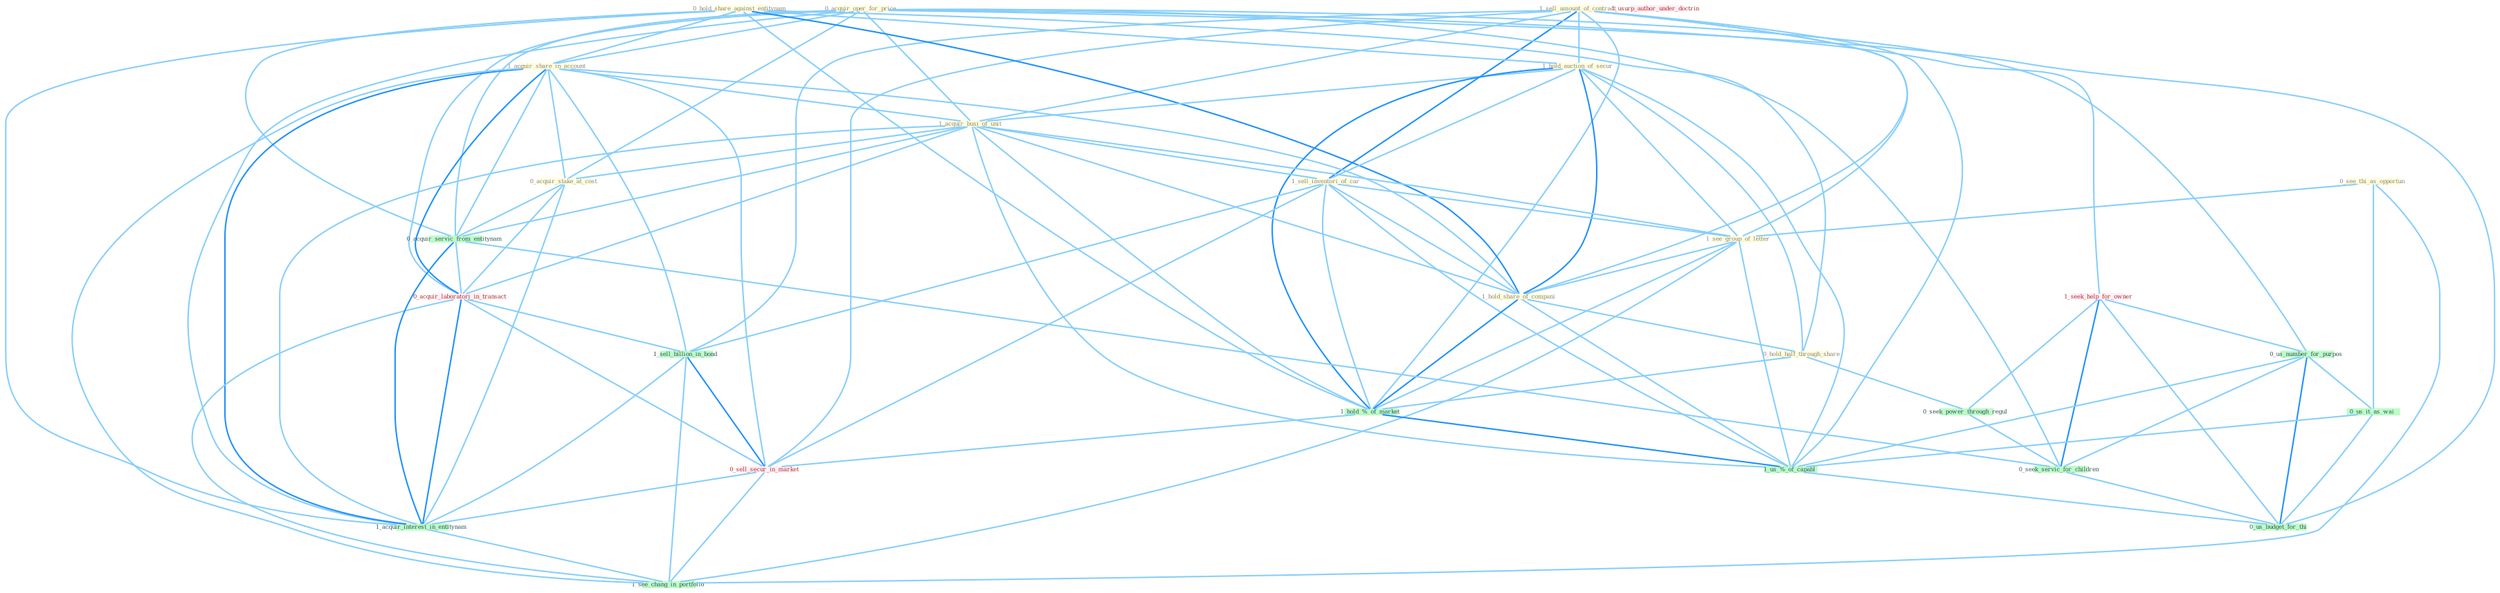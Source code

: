 Graph G{ 
    node
    [shape=polygon,style=filled,width=.5,height=.06,color="#BDFCC9",fixedsize=true,fontsize=4,
    fontcolor="#2f4f4f"];
    {node
    [color="#ffffe0", fontcolor="#8b7d6b"] "1_sell_amount_of_contract " "0_acquir_oper_for_price " "0_hold_share_against_entitynam " "1_acquir_share_in_account " "1_hold_auction_of_secur " "0_see_thi_as_opportun " "1_acquir_busi_of_unit " "0_acquir_stake_at_cost " "1_sell_inventori_of_car " "1_see_group_of_letter " "1_hold_share_of_compani " "0_hold_half_through_share "}
{node [color="#fff0f5", fontcolor="#b22222"] "1_seek_help_for_owner " "0_acquir_laboratori_in_transact " "1_usurp_author_under_doctrin " "0_sell_secur_in_market "}
edge [color="#B0E2FF"];

	"1_sell_amount_of_contract " -- "1_hold_auction_of_secur " [w="1", color="#87cefa" ];
	"1_sell_amount_of_contract " -- "1_acquir_busi_of_unit " [w="1", color="#87cefa" ];
	"1_sell_amount_of_contract " -- "1_sell_inventori_of_car " [w="2", color="#1e90ff" , len=0.8];
	"1_sell_amount_of_contract " -- "1_see_group_of_letter " [w="1", color="#87cefa" ];
	"1_sell_amount_of_contract " -- "1_hold_share_of_compani " [w="1", color="#87cefa" ];
	"1_sell_amount_of_contract " -- "1_hold_%_of_market " [w="1", color="#87cefa" ];
	"1_sell_amount_of_contract " -- "1_sell_billion_in_bond " [w="1", color="#87cefa" ];
	"1_sell_amount_of_contract " -- "1_us_%_of_capabl " [w="1", color="#87cefa" ];
	"1_sell_amount_of_contract " -- "0_sell_secur_in_market " [w="1", color="#87cefa" ];
	"0_acquir_oper_for_price " -- "1_acquir_share_in_account " [w="1", color="#87cefa" ];
	"0_acquir_oper_for_price " -- "1_acquir_busi_of_unit " [w="1", color="#87cefa" ];
	"0_acquir_oper_for_price " -- "0_acquir_stake_at_cost " [w="1", color="#87cefa" ];
	"0_acquir_oper_for_price " -- "1_seek_help_for_owner " [w="1", color="#87cefa" ];
	"0_acquir_oper_for_price " -- "0_acquir_servic_from_entitynam " [w="1", color="#87cefa" ];
	"0_acquir_oper_for_price " -- "0_us_number_for_purpos " [w="1", color="#87cefa" ];
	"0_acquir_oper_for_price " -- "0_acquir_laboratori_in_transact " [w="1", color="#87cefa" ];
	"0_acquir_oper_for_price " -- "1_acquir_interest_in_entitynam " [w="1", color="#87cefa" ];
	"0_acquir_oper_for_price " -- "0_seek_servic_for_children " [w="1", color="#87cefa" ];
	"0_acquir_oper_for_price " -- "0_us_budget_for_thi " [w="1", color="#87cefa" ];
	"0_hold_share_against_entitynam " -- "1_acquir_share_in_account " [w="1", color="#87cefa" ];
	"0_hold_share_against_entitynam " -- "1_hold_auction_of_secur " [w="1", color="#87cefa" ];
	"0_hold_share_against_entitynam " -- "1_hold_share_of_compani " [w="2", color="#1e90ff" , len=0.8];
	"0_hold_share_against_entitynam " -- "0_hold_half_through_share " [w="1", color="#87cefa" ];
	"0_hold_share_against_entitynam " -- "0_acquir_servic_from_entitynam " [w="1", color="#87cefa" ];
	"0_hold_share_against_entitynam " -- "1_hold_%_of_market " [w="1", color="#87cefa" ];
	"0_hold_share_against_entitynam " -- "1_acquir_interest_in_entitynam " [w="1", color="#87cefa" ];
	"1_acquir_share_in_account " -- "1_acquir_busi_of_unit " [w="1", color="#87cefa" ];
	"1_acquir_share_in_account " -- "0_acquir_stake_at_cost " [w="1", color="#87cefa" ];
	"1_acquir_share_in_account " -- "1_hold_share_of_compani " [w="1", color="#87cefa" ];
	"1_acquir_share_in_account " -- "0_acquir_servic_from_entitynam " [w="1", color="#87cefa" ];
	"1_acquir_share_in_account " -- "0_acquir_laboratori_in_transact " [w="2", color="#1e90ff" , len=0.8];
	"1_acquir_share_in_account " -- "1_sell_billion_in_bond " [w="1", color="#87cefa" ];
	"1_acquir_share_in_account " -- "0_sell_secur_in_market " [w="1", color="#87cefa" ];
	"1_acquir_share_in_account " -- "1_acquir_interest_in_entitynam " [w="2", color="#1e90ff" , len=0.8];
	"1_acquir_share_in_account " -- "1_see_chang_in_portfolio " [w="1", color="#87cefa" ];
	"1_hold_auction_of_secur " -- "1_acquir_busi_of_unit " [w="1", color="#87cefa" ];
	"1_hold_auction_of_secur " -- "1_sell_inventori_of_car " [w="1", color="#87cefa" ];
	"1_hold_auction_of_secur " -- "1_see_group_of_letter " [w="1", color="#87cefa" ];
	"1_hold_auction_of_secur " -- "1_hold_share_of_compani " [w="2", color="#1e90ff" , len=0.8];
	"1_hold_auction_of_secur " -- "0_hold_half_through_share " [w="1", color="#87cefa" ];
	"1_hold_auction_of_secur " -- "1_hold_%_of_market " [w="2", color="#1e90ff" , len=0.8];
	"1_hold_auction_of_secur " -- "1_us_%_of_capabl " [w="1", color="#87cefa" ];
	"0_see_thi_as_opportun " -- "1_see_group_of_letter " [w="1", color="#87cefa" ];
	"0_see_thi_as_opportun " -- "0_us_it_as_wai " [w="1", color="#87cefa" ];
	"0_see_thi_as_opportun " -- "1_see_chang_in_portfolio " [w="1", color="#87cefa" ];
	"1_acquir_busi_of_unit " -- "0_acquir_stake_at_cost " [w="1", color="#87cefa" ];
	"1_acquir_busi_of_unit " -- "1_sell_inventori_of_car " [w="1", color="#87cefa" ];
	"1_acquir_busi_of_unit " -- "1_see_group_of_letter " [w="1", color="#87cefa" ];
	"1_acquir_busi_of_unit " -- "1_hold_share_of_compani " [w="1", color="#87cefa" ];
	"1_acquir_busi_of_unit " -- "0_acquir_servic_from_entitynam " [w="1", color="#87cefa" ];
	"1_acquir_busi_of_unit " -- "1_hold_%_of_market " [w="1", color="#87cefa" ];
	"1_acquir_busi_of_unit " -- "0_acquir_laboratori_in_transact " [w="1", color="#87cefa" ];
	"1_acquir_busi_of_unit " -- "1_us_%_of_capabl " [w="1", color="#87cefa" ];
	"1_acquir_busi_of_unit " -- "1_acquir_interest_in_entitynam " [w="1", color="#87cefa" ];
	"0_acquir_stake_at_cost " -- "0_acquir_servic_from_entitynam " [w="1", color="#87cefa" ];
	"0_acquir_stake_at_cost " -- "0_acquir_laboratori_in_transact " [w="1", color="#87cefa" ];
	"0_acquir_stake_at_cost " -- "1_acquir_interest_in_entitynam " [w="1", color="#87cefa" ];
	"1_sell_inventori_of_car " -- "1_see_group_of_letter " [w="1", color="#87cefa" ];
	"1_sell_inventori_of_car " -- "1_hold_share_of_compani " [w="1", color="#87cefa" ];
	"1_sell_inventori_of_car " -- "1_hold_%_of_market " [w="1", color="#87cefa" ];
	"1_sell_inventori_of_car " -- "1_sell_billion_in_bond " [w="1", color="#87cefa" ];
	"1_sell_inventori_of_car " -- "1_us_%_of_capabl " [w="1", color="#87cefa" ];
	"1_sell_inventori_of_car " -- "0_sell_secur_in_market " [w="1", color="#87cefa" ];
	"1_see_group_of_letter " -- "1_hold_share_of_compani " [w="1", color="#87cefa" ];
	"1_see_group_of_letter " -- "1_hold_%_of_market " [w="1", color="#87cefa" ];
	"1_see_group_of_letter " -- "1_us_%_of_capabl " [w="1", color="#87cefa" ];
	"1_see_group_of_letter " -- "1_see_chang_in_portfolio " [w="1", color="#87cefa" ];
	"1_hold_share_of_compani " -- "0_hold_half_through_share " [w="1", color="#87cefa" ];
	"1_hold_share_of_compani " -- "1_hold_%_of_market " [w="2", color="#1e90ff" , len=0.8];
	"1_hold_share_of_compani " -- "1_us_%_of_capabl " [w="1", color="#87cefa" ];
	"0_hold_half_through_share " -- "1_hold_%_of_market " [w="1", color="#87cefa" ];
	"0_hold_half_through_share " -- "0_seek_power_through_regul " [w="1", color="#87cefa" ];
	"1_seek_help_for_owner " -- "0_seek_power_through_regul " [w="1", color="#87cefa" ];
	"1_seek_help_for_owner " -- "0_us_number_for_purpos " [w="1", color="#87cefa" ];
	"1_seek_help_for_owner " -- "0_seek_servic_for_children " [w="2", color="#1e90ff" , len=0.8];
	"1_seek_help_for_owner " -- "0_us_budget_for_thi " [w="1", color="#87cefa" ];
	"0_acquir_servic_from_entitynam " -- "0_acquir_laboratori_in_transact " [w="1", color="#87cefa" ];
	"0_acquir_servic_from_entitynam " -- "1_acquir_interest_in_entitynam " [w="2", color="#1e90ff" , len=0.8];
	"0_acquir_servic_from_entitynam " -- "0_seek_servic_for_children " [w="1", color="#87cefa" ];
	"1_hold_%_of_market " -- "1_us_%_of_capabl " [w="2", color="#1e90ff" , len=0.8];
	"1_hold_%_of_market " -- "0_sell_secur_in_market " [w="1", color="#87cefa" ];
	"0_seek_power_through_regul " -- "0_seek_servic_for_children " [w="1", color="#87cefa" ];
	"0_us_number_for_purpos " -- "0_us_it_as_wai " [w="1", color="#87cefa" ];
	"0_us_number_for_purpos " -- "1_us_%_of_capabl " [w="1", color="#87cefa" ];
	"0_us_number_for_purpos " -- "0_seek_servic_for_children " [w="1", color="#87cefa" ];
	"0_us_number_for_purpos " -- "0_us_budget_for_thi " [w="2", color="#1e90ff" , len=0.8];
	"0_acquir_laboratori_in_transact " -- "1_sell_billion_in_bond " [w="1", color="#87cefa" ];
	"0_acquir_laboratori_in_transact " -- "0_sell_secur_in_market " [w="1", color="#87cefa" ];
	"0_acquir_laboratori_in_transact " -- "1_acquir_interest_in_entitynam " [w="2", color="#1e90ff" , len=0.8];
	"0_acquir_laboratori_in_transact " -- "1_see_chang_in_portfolio " [w="1", color="#87cefa" ];
	"1_sell_billion_in_bond " -- "0_sell_secur_in_market " [w="2", color="#1e90ff" , len=0.8];
	"1_sell_billion_in_bond " -- "1_acquir_interest_in_entitynam " [w="1", color="#87cefa" ];
	"1_sell_billion_in_bond " -- "1_see_chang_in_portfolio " [w="1", color="#87cefa" ];
	"0_us_it_as_wai " -- "1_us_%_of_capabl " [w="1", color="#87cefa" ];
	"0_us_it_as_wai " -- "0_us_budget_for_thi " [w="1", color="#87cefa" ];
	"1_us_%_of_capabl " -- "0_us_budget_for_thi " [w="1", color="#87cefa" ];
	"0_sell_secur_in_market " -- "1_acquir_interest_in_entitynam " [w="1", color="#87cefa" ];
	"0_sell_secur_in_market " -- "1_see_chang_in_portfolio " [w="1", color="#87cefa" ];
	"1_acquir_interest_in_entitynam " -- "1_see_chang_in_portfolio " [w="1", color="#87cefa" ];
	"0_seek_servic_for_children " -- "0_us_budget_for_thi " [w="1", color="#87cefa" ];
}